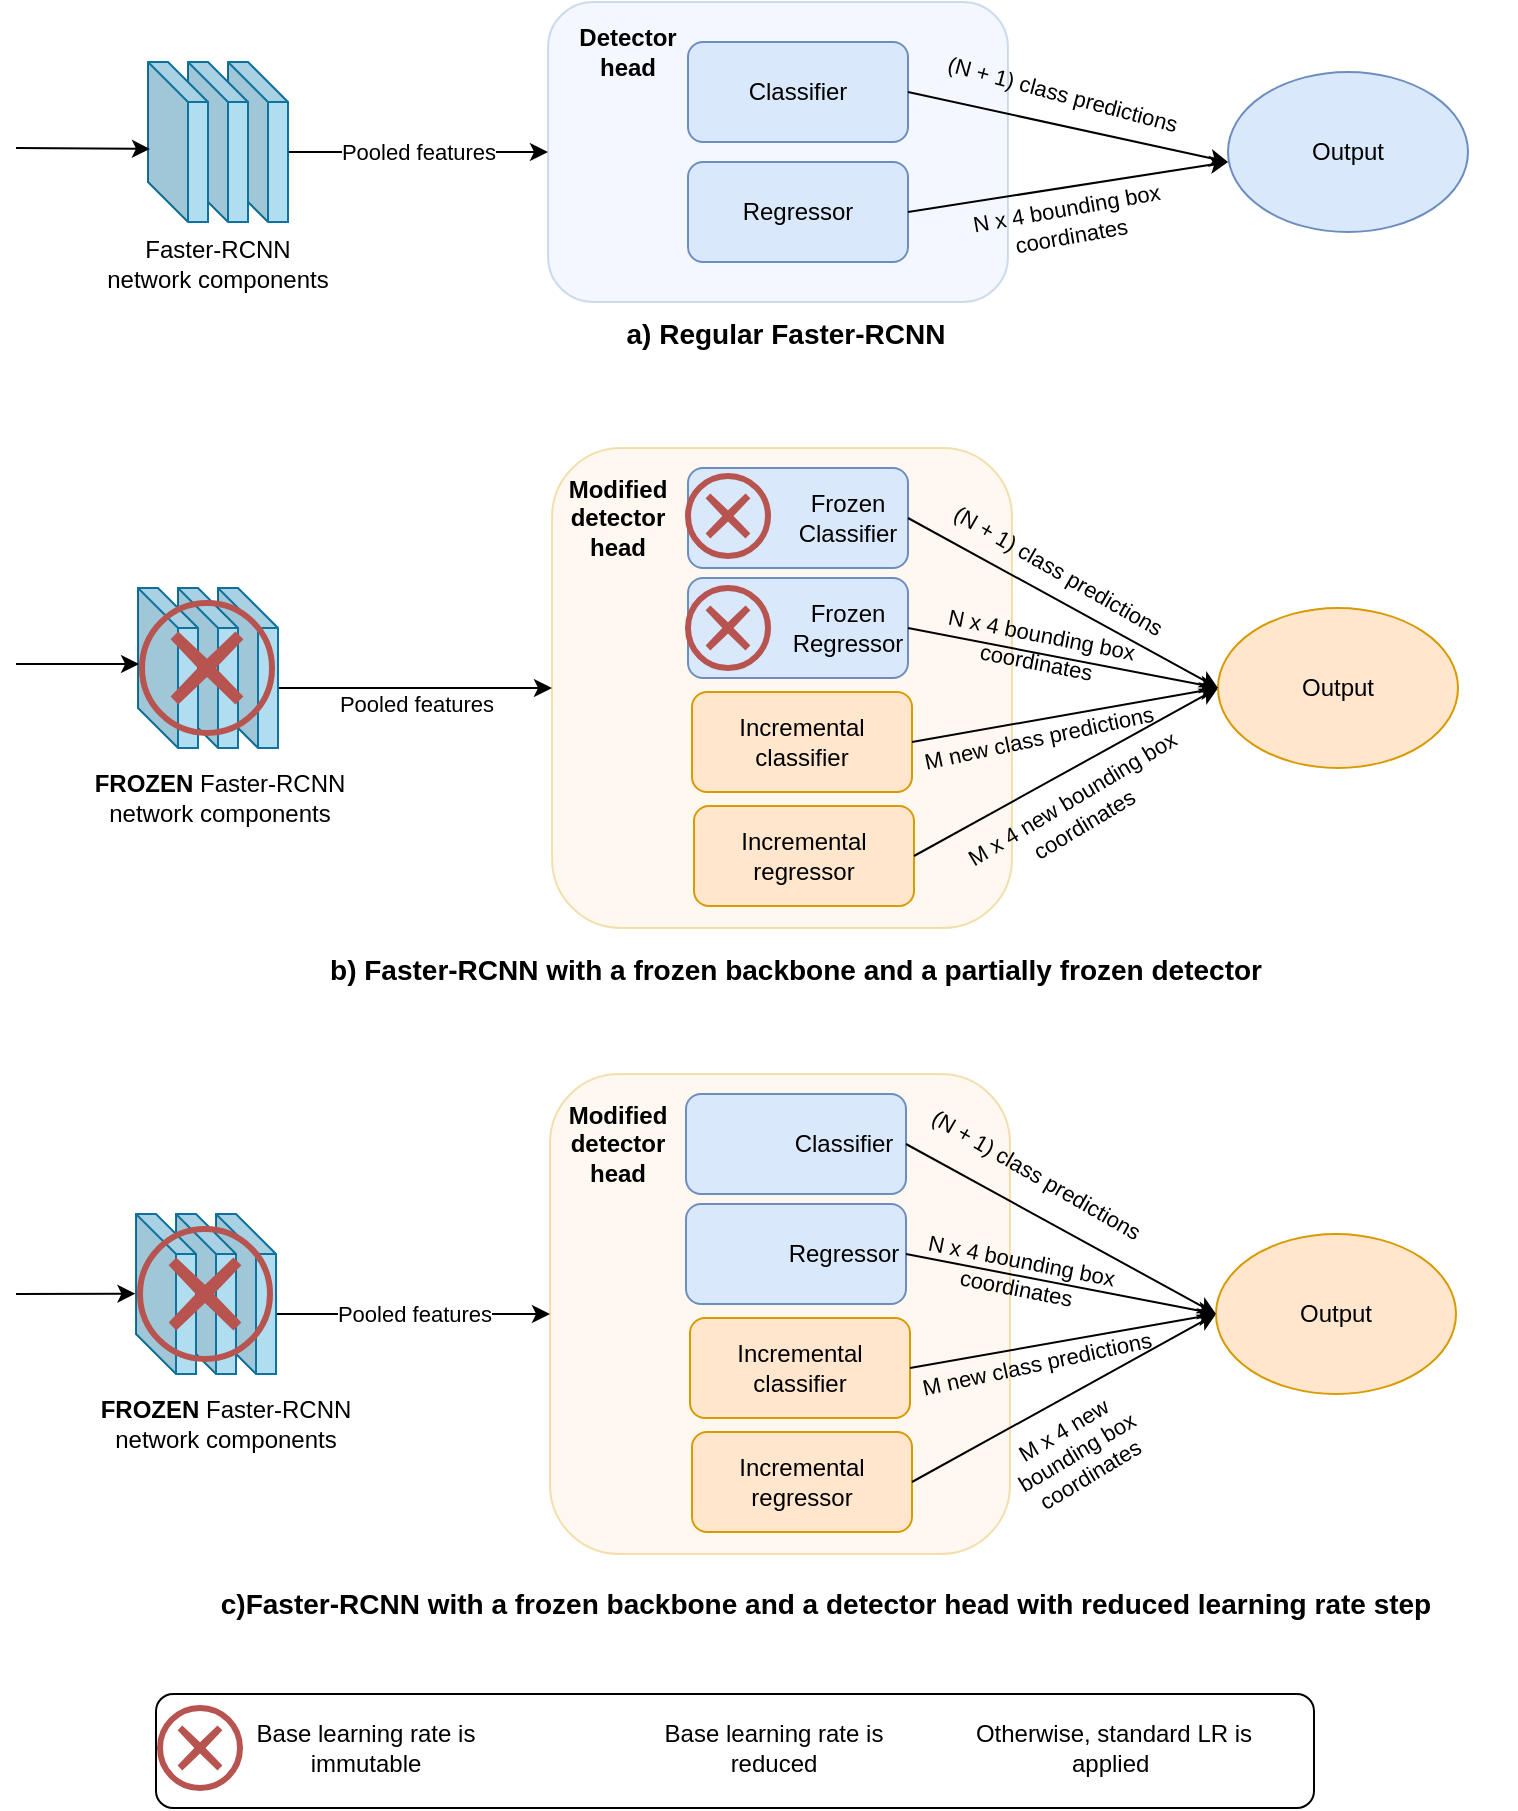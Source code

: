 <mxfile version="20.0.4" type="device"><diagram id="BhbqrEalQ81JdR3b5uoq" name="Page-1"><mxGraphModel dx="2430" dy="2080" grid="1" gridSize="10" guides="1" tooltips="1" connect="1" arrows="1" fold="1" page="1" pageScale="1" pageWidth="850" pageHeight="1100" math="0" shadow="0"><root><mxCell id="0"/><mxCell id="1" parent="0"/><mxCell id="LeN4aBptF5jCKh2LVgxi-290" value="" style="rounded=1;whiteSpace=wrap;html=1;labelBackgroundColor=none;fillColor=none;" vertex="1" parent="1"><mxGeometry x="70" y="750" width="579" height="57" as="geometry"/></mxCell><mxCell id="LeN4aBptF5jCKh2LVgxi-4" value="" style="rounded=1;whiteSpace=wrap;html=1;fillColor=#ffe6cc;strokeColor=#d79b00;opacity=30;" vertex="1" parent="1"><mxGeometry x="268" y="127" width="230" height="240" as="geometry"/></mxCell><mxCell id="LeN4aBptF5jCKh2LVgxi-27" value="" style="rounded=1;whiteSpace=wrap;html=1;fillColor=#dae8fc;strokeColor=#6c8ebf;opacity=30;" vertex="1" parent="1"><mxGeometry x="266" y="-96" width="230" height="150" as="geometry"/></mxCell><mxCell id="LeN4aBptF5jCKh2LVgxi-5" value="&lt;b&gt;Modified detector head&lt;/b&gt;" style="text;html=1;strokeColor=none;fillColor=none;align=center;verticalAlign=middle;whiteSpace=wrap;rounded=0;opacity=30;" vertex="1" parent="1"><mxGeometry x="271" y="147" width="60" height="30" as="geometry"/></mxCell><mxCell id="LeN4aBptF5jCKh2LVgxi-8" value="" style="group" vertex="1" connectable="0" parent="1"><mxGeometry x="339" y="306" width="110" height="50" as="geometry"/></mxCell><mxCell id="LeN4aBptF5jCKh2LVgxi-3" value="" style="rounded=1;whiteSpace=wrap;html=1;fillColor=#ffe6cc;strokeColor=#d79b00;" vertex="1" parent="LeN4aBptF5jCKh2LVgxi-8"><mxGeometry width="110" height="50" as="geometry"/></mxCell><mxCell id="LeN4aBptF5jCKh2LVgxi-7" value="Incremental regressor" style="text;html=1;strokeColor=none;fillColor=none;align=center;verticalAlign=middle;whiteSpace=wrap;rounded=0;opacity=30;" vertex="1" parent="LeN4aBptF5jCKh2LVgxi-8"><mxGeometry x="25" y="10" width="60" height="30" as="geometry"/></mxCell><mxCell id="LeN4aBptF5jCKh2LVgxi-9" value="" style="group" vertex="1" connectable="0" parent="1"><mxGeometry x="338" y="249" width="110" height="50" as="geometry"/></mxCell><mxCell id="LeN4aBptF5jCKh2LVgxi-2" value="" style="rounded=1;whiteSpace=wrap;html=1;fillColor=#ffe6cc;strokeColor=#d79b00;" vertex="1" parent="LeN4aBptF5jCKh2LVgxi-9"><mxGeometry width="110" height="50" as="geometry"/></mxCell><mxCell id="LeN4aBptF5jCKh2LVgxi-6" value="Incremental classifier" style="text;html=1;strokeColor=none;fillColor=none;align=center;verticalAlign=middle;whiteSpace=wrap;rounded=0;opacity=30;" vertex="1" parent="LeN4aBptF5jCKh2LVgxi-9"><mxGeometry x="25" y="10" width="60" height="30" as="geometry"/></mxCell><mxCell id="LeN4aBptF5jCKh2LVgxi-14" value="" style="endArrow=classic;html=1;rounded=0;entryX=0;entryY=0.5;entryDx=0;entryDy=0;exitX=0;exitY=0;exitDx=30.0;exitDy=50;exitPerimeter=0;" edge="1" parent="1" source="LeN4aBptF5jCKh2LVgxi-201" target="LeN4aBptF5jCKh2LVgxi-4"><mxGeometry relative="1" as="geometry"><mxPoint x="131" y="202" as="sourcePoint"/><mxPoint x="251" y="186.5" as="targetPoint"/><Array as="points"/></mxGeometry></mxCell><mxCell id="LeN4aBptF5jCKh2LVgxi-15" value="Pooled features" style="edgeLabel;resizable=0;html=1;align=center;verticalAlign=middle;opacity=30;rotation=0;" connectable="0" vertex="1" parent="LeN4aBptF5jCKh2LVgxi-14"><mxGeometry relative="1" as="geometry"><mxPoint y="8" as="offset"/></mxGeometry></mxCell><mxCell id="LeN4aBptF5jCKh2LVgxi-19" value="" style="endArrow=classic;html=1;rounded=0;exitX=1;exitY=0.5;exitDx=0;exitDy=0;entryX=0;entryY=0.5;entryDx=0;entryDy=0;" edge="1" parent="1" source="LeN4aBptF5jCKh2LVgxi-2" target="LeN4aBptF5jCKh2LVgxi-25"><mxGeometry relative="1" as="geometry"><mxPoint x="501" y="167" as="sourcePoint"/><mxPoint x="601" y="207" as="targetPoint"/></mxGeometry></mxCell><mxCell id="LeN4aBptF5jCKh2LVgxi-20" value="M new class predictions" style="edgeLabel;resizable=0;html=1;align=center;verticalAlign=middle;opacity=30;rotation=348;labelBackgroundColor=none;" connectable="0" vertex="1" parent="LeN4aBptF5jCKh2LVgxi-19"><mxGeometry relative="1" as="geometry"><mxPoint x="-14" y="11" as="offset"/></mxGeometry></mxCell><mxCell id="LeN4aBptF5jCKh2LVgxi-23" value="" style="endArrow=classic;html=1;rounded=0;exitX=1;exitY=0.5;exitDx=0;exitDy=0;entryX=0;entryY=0.5;entryDx=0;entryDy=0;" edge="1" parent="1" source="LeN4aBptF5jCKh2LVgxi-3" target="LeN4aBptF5jCKh2LVgxi-25"><mxGeometry relative="1" as="geometry"><mxPoint x="481" y="242" as="sourcePoint"/><mxPoint x="601" y="207" as="targetPoint"/></mxGeometry></mxCell><mxCell id="LeN4aBptF5jCKh2LVgxi-24" value="&amp;nbsp;M x 4 new bounding box &lt;br&gt;coordinates" style="edgeLabel;resizable=0;html=1;align=center;verticalAlign=middle;opacity=30;rotation=329;labelBackgroundColor=none;" connectable="0" vertex="1" parent="LeN4aBptF5jCKh2LVgxi-23"><mxGeometry relative="1" as="geometry"><mxPoint x="5" y="20" as="offset"/></mxGeometry></mxCell><mxCell id="LeN4aBptF5jCKh2LVgxi-25" value="" style="ellipse;whiteSpace=wrap;html=1;fillColor=#ffe6cc;strokeColor=#d79b00;" vertex="1" parent="1"><mxGeometry x="601" y="207" width="120" height="80" as="geometry"/></mxCell><mxCell id="LeN4aBptF5jCKh2LVgxi-26" value="Output" style="text;html=1;strokeColor=none;fillColor=none;align=center;verticalAlign=middle;whiteSpace=wrap;rounded=0;opacity=30;" vertex="1" parent="1"><mxGeometry x="631" y="232" width="60" height="30" as="geometry"/></mxCell><mxCell id="LeN4aBptF5jCKh2LVgxi-28" value="&lt;b&gt;Detector head&lt;/b&gt;" style="text;html=1;strokeColor=none;fillColor=none;align=center;verticalAlign=middle;whiteSpace=wrap;rounded=0;opacity=30;" vertex="1" parent="1"><mxGeometry x="276" y="-86" width="60" height="30" as="geometry"/></mxCell><mxCell id="LeN4aBptF5jCKh2LVgxi-29" value="" style="group;" vertex="1" connectable="0" parent="1"><mxGeometry x="336" y="-16" width="110" height="50" as="geometry"/></mxCell><mxCell id="LeN4aBptF5jCKh2LVgxi-30" value="" style="rounded=1;whiteSpace=wrap;html=1;fillColor=#dae8fc;strokeColor=#6c8ebf;" vertex="1" parent="LeN4aBptF5jCKh2LVgxi-29"><mxGeometry width="110" height="50" as="geometry"/></mxCell><mxCell id="LeN4aBptF5jCKh2LVgxi-31" value="Regressor" style="text;html=1;strokeColor=none;fillColor=none;align=center;verticalAlign=middle;whiteSpace=wrap;rounded=0;opacity=30;" vertex="1" parent="LeN4aBptF5jCKh2LVgxi-29"><mxGeometry x="25" y="10" width="60" height="30" as="geometry"/></mxCell><mxCell id="LeN4aBptF5jCKh2LVgxi-32" value="" style="group;" vertex="1" connectable="0" parent="1"><mxGeometry x="336" y="-76" width="110" height="50" as="geometry"/></mxCell><mxCell id="LeN4aBptF5jCKh2LVgxi-33" value="" style="rounded=1;whiteSpace=wrap;html=1;fillColor=#dae8fc;strokeColor=#6c8ebf;" vertex="1" parent="LeN4aBptF5jCKh2LVgxi-32"><mxGeometry width="110" height="50" as="geometry"/></mxCell><mxCell id="LeN4aBptF5jCKh2LVgxi-34" value="Classifier" style="text;html=1;strokeColor=none;fillColor=none;align=center;verticalAlign=middle;whiteSpace=wrap;rounded=0;opacity=30;" vertex="1" parent="LeN4aBptF5jCKh2LVgxi-32"><mxGeometry x="25" y="10" width="60" height="30" as="geometry"/></mxCell><mxCell id="LeN4aBptF5jCKh2LVgxi-35" value="" style="endArrow=classic;html=1;rounded=0;entryX=0;entryY=0.5;entryDx=0;entryDy=0;" edge="1" parent="1" target="LeN4aBptF5jCKh2LVgxi-27"><mxGeometry relative="1" as="geometry"><mxPoint x="136" y="-21" as="sourcePoint"/><mxPoint x="256" y="-36.5" as="targetPoint"/><Array as="points"/></mxGeometry></mxCell><mxCell id="LeN4aBptF5jCKh2LVgxi-36" value="Pooled features" style="edgeLabel;resizable=0;html=1;align=center;verticalAlign=middle;opacity=30;" connectable="0" vertex="1" parent="LeN4aBptF5jCKh2LVgxi-35"><mxGeometry relative="1" as="geometry"/></mxCell><mxCell id="LeN4aBptF5jCKh2LVgxi-37" value="" style="endArrow=classic;html=1;rounded=0;exitX=1;exitY=0.5;exitDx=0;exitDy=0;" edge="1" parent="1" source="LeN4aBptF5jCKh2LVgxi-33"><mxGeometry relative="1" as="geometry"><mxPoint x="506" y="-56" as="sourcePoint"/><mxPoint x="606" y="-16" as="targetPoint"/></mxGeometry></mxCell><mxCell id="LeN4aBptF5jCKh2LVgxi-38" value="(N + 1) class predictions" style="edgeLabel;resizable=0;html=1;align=center;verticalAlign=middle;opacity=30;rotation=15;labelBackgroundColor=none;" connectable="0" vertex="1" parent="LeN4aBptF5jCKh2LVgxi-37"><mxGeometry relative="1" as="geometry"><mxPoint x="-3" y="-17" as="offset"/></mxGeometry></mxCell><mxCell id="LeN4aBptF5jCKh2LVgxi-39" value="" style="endArrow=classic;html=1;rounded=0;exitX=1;exitY=0.5;exitDx=0;exitDy=0;" edge="1" parent="1" source="LeN4aBptF5jCKh2LVgxi-30"><mxGeometry relative="1" as="geometry"><mxPoint x="486" y="19" as="sourcePoint"/><mxPoint x="606" y="-16" as="targetPoint"/></mxGeometry></mxCell><mxCell id="LeN4aBptF5jCKh2LVgxi-40" value="N x 4 bounding box &lt;br&gt;coordinates" style="edgeLabel;resizable=0;html=1;align=center;verticalAlign=middle;opacity=30;rotation=-10;labelBackgroundColor=none;" connectable="0" vertex="1" parent="LeN4aBptF5jCKh2LVgxi-39"><mxGeometry relative="1" as="geometry"><mxPoint y="17" as="offset"/></mxGeometry></mxCell><mxCell id="LeN4aBptF5jCKh2LVgxi-41" value="" style="ellipse;whiteSpace=wrap;html=1;fillColor=#dae8fc;strokeColor=#6c8ebf;" vertex="1" parent="1"><mxGeometry x="606" y="-61" width="120" height="80" as="geometry"/></mxCell><mxCell id="LeN4aBptF5jCKh2LVgxi-42" value="Output" style="text;html=1;strokeColor=none;fillColor=none;align=center;verticalAlign=middle;whiteSpace=wrap;rounded=0;opacity=30;" vertex="1" parent="1"><mxGeometry x="636" y="-36" width="60" height="30" as="geometry"/></mxCell><mxCell id="LeN4aBptF5jCKh2LVgxi-195" value="" style="group;rounded=1;" vertex="1" connectable="0" parent="1"><mxGeometry x="66.0" y="-66" width="110" height="116" as="geometry"/></mxCell><mxCell id="LeN4aBptF5jCKh2LVgxi-196" value="" style="shape=cube;whiteSpace=wrap;html=1;boundedLbl=1;backgroundOutline=1;darkOpacity=0.05;darkOpacity2=0.1;fontSize=18;fillColor=#b1ddf0;strokeColor=#10739e;rounded=1;" vertex="1" parent="LeN4aBptF5jCKh2LVgxi-195"><mxGeometry x="40" width="30" height="80" as="geometry"/></mxCell><mxCell id="LeN4aBptF5jCKh2LVgxi-197" value="" style="shape=cube;whiteSpace=wrap;html=1;boundedLbl=1;backgroundOutline=1;darkOpacity=0.05;darkOpacity2=0.1;fontSize=18;fillColor=#b1ddf0;strokeColor=#10739e;rounded=1;" vertex="1" parent="LeN4aBptF5jCKh2LVgxi-195"><mxGeometry x="20" width="30" height="80" as="geometry"/></mxCell><mxCell id="LeN4aBptF5jCKh2LVgxi-198" value="" style="shape=cube;whiteSpace=wrap;html=1;boundedLbl=1;backgroundOutline=1;darkOpacity=0.05;darkOpacity2=0.1;fontSize=18;fillColor=#b1ddf0;strokeColor=#10739e;rounded=1;" vertex="1" parent="LeN4aBptF5jCKh2LVgxi-195"><mxGeometry width="30" height="80" as="geometry"/></mxCell><mxCell id="LeN4aBptF5jCKh2LVgxi-199" value="Faster-RCNN network components" style="text;html=1;strokeColor=none;fillColor=none;align=center;verticalAlign=middle;whiteSpace=wrap;rounded=1;" vertex="1" parent="LeN4aBptF5jCKh2LVgxi-195"><mxGeometry x="-25" y="86" width="120" height="30" as="geometry"/></mxCell><mxCell id="LeN4aBptF5jCKh2LVgxi-200" value="" style="group;rounded=1;" vertex="1" connectable="0" parent="1"><mxGeometry x="61.0" y="210" width="120" height="120" as="geometry"/></mxCell><mxCell id="LeN4aBptF5jCKh2LVgxi-201" value="" style="shape=cube;whiteSpace=wrap;html=1;boundedLbl=1;backgroundOutline=1;darkOpacity=0.05;darkOpacity2=0.1;fontSize=18;fillColor=#b1ddf0;strokeColor=#10739e;rounded=1;" vertex="1" parent="LeN4aBptF5jCKh2LVgxi-200"><mxGeometry x="40" y="-13" width="30" height="80" as="geometry"/></mxCell><mxCell id="LeN4aBptF5jCKh2LVgxi-202" value="" style="shape=cube;whiteSpace=wrap;html=1;boundedLbl=1;backgroundOutline=1;darkOpacity=0.05;darkOpacity2=0.1;fontSize=18;fillColor=#b1ddf0;strokeColor=#10739e;rounded=1;" vertex="1" parent="LeN4aBptF5jCKh2LVgxi-200"><mxGeometry x="20" y="-13" width="30" height="80" as="geometry"/></mxCell><mxCell id="LeN4aBptF5jCKh2LVgxi-203" value="" style="shape=cube;whiteSpace=wrap;html=1;boundedLbl=1;backgroundOutline=1;darkOpacity=0.05;darkOpacity2=0.1;fontSize=18;fillColor=#b1ddf0;strokeColor=#10739e;rounded=1;" vertex="1" parent="LeN4aBptF5jCKh2LVgxi-200"><mxGeometry y="-13" width="30" height="80" as="geometry"/></mxCell><mxCell id="LeN4aBptF5jCKh2LVgxi-206" value="" style="points=[[0.145,0.145,0],[0.5,0,0],[0.855,0.145,0],[1,0.5,0],[0.855,0.855,0],[0.5,1,0],[0.145,0.855,0],[0,0.5,0]];shape=mxgraph.bpmn.event;html=1;verticalLabelPosition=bottom;labelBackgroundColor=#ffffff;verticalAlign=top;align=center;perimeter=ellipsePerimeter;outlineConnect=0;aspect=fixed;outline=end;symbol=cancel;fillColor=none;strokeColor=#b85450;" vertex="1" parent="LeN4aBptF5jCKh2LVgxi-200"><mxGeometry x="2" y="-5.5" width="65" height="65" as="geometry"/></mxCell><mxCell id="LeN4aBptF5jCKh2LVgxi-229" value="&lt;font style=&quot;font-size: 14px;&quot;&gt;&lt;b&gt;a) Regular Faster-RCNN&lt;/b&gt;&lt;/font&gt;" style="text;html=1;strokeColor=none;fillColor=none;align=center;verticalAlign=middle;whiteSpace=wrap;rounded=0;labelBackgroundColor=none;" vertex="1" parent="1"><mxGeometry x="170" y="55" width="430" height="30" as="geometry"/></mxCell><mxCell id="LeN4aBptF5jCKh2LVgxi-230" value="&lt;font style=&quot;font-size: 14px;&quot;&gt;&lt;b&gt;b) Faster-RCNN with a frozen backbone and a partially frozen detector&lt;/b&gt;&lt;/font&gt;" style="text;html=1;strokeColor=none;fillColor=none;align=center;verticalAlign=middle;whiteSpace=wrap;rounded=0;labelBackgroundColor=none;" vertex="1" parent="1"><mxGeometry x="90" y="373" width="600" height="30" as="geometry"/></mxCell><mxCell id="LeN4aBptF5jCKh2LVgxi-231" value="" style="group;" vertex="1" connectable="0" parent="1"><mxGeometry x="336" y="137" width="110" height="50" as="geometry"/></mxCell><mxCell id="LeN4aBptF5jCKh2LVgxi-232" value="" style="rounded=1;whiteSpace=wrap;html=1;fillColor=#dae8fc;strokeColor=#6c8ebf;" vertex="1" parent="LeN4aBptF5jCKh2LVgxi-231"><mxGeometry width="110" height="50" as="geometry"/></mxCell><mxCell id="LeN4aBptF5jCKh2LVgxi-241" value="" style="points=[[0.145,0.145,0],[0.5,0,0],[0.855,0.145,0],[1,0.5,0],[0.855,0.855,0],[0.5,1,0],[0.145,0.855,0],[0,0.5,0]];shape=mxgraph.bpmn.event;html=1;verticalLabelPosition=bottom;labelBackgroundColor=#ffffff;verticalAlign=top;align=center;perimeter=ellipsePerimeter;outlineConnect=0;aspect=fixed;outline=end;symbol=cancel;fillColor=none;strokeColor=#b85450;" vertex="1" parent="LeN4aBptF5jCKh2LVgxi-231"><mxGeometry y="4" width="40" height="40" as="geometry"/></mxCell><mxCell id="LeN4aBptF5jCKh2LVgxi-233" value="Frozen Classifier" style="text;html=1;strokeColor=none;fillColor=none;align=center;verticalAlign=middle;whiteSpace=wrap;rounded=0;opacity=30;" vertex="1" parent="LeN4aBptF5jCKh2LVgxi-231"><mxGeometry x="50" y="10" width="60" height="30" as="geometry"/></mxCell><mxCell id="LeN4aBptF5jCKh2LVgxi-234" value="" style="group;" vertex="1" connectable="0" parent="1"><mxGeometry x="336" y="192" width="110" height="50" as="geometry"/></mxCell><mxCell id="LeN4aBptF5jCKh2LVgxi-235" value="" style="rounded=1;whiteSpace=wrap;html=1;fillColor=#dae8fc;strokeColor=#6c8ebf;" vertex="1" parent="LeN4aBptF5jCKh2LVgxi-234"><mxGeometry width="110" height="50" as="geometry"/></mxCell><mxCell id="LeN4aBptF5jCKh2LVgxi-243" value="" style="points=[[0.145,0.145,0],[0.5,0,0],[0.855,0.145,0],[1,0.5,0],[0.855,0.855,0],[0.5,1,0],[0.145,0.855,0],[0,0.5,0]];shape=mxgraph.bpmn.event;html=1;verticalLabelPosition=bottom;labelBackgroundColor=#ffffff;verticalAlign=top;align=center;perimeter=ellipsePerimeter;outlineConnect=0;aspect=fixed;outline=end;symbol=cancel;fillColor=none;strokeColor=#b85450;" vertex="1" parent="LeN4aBptF5jCKh2LVgxi-234"><mxGeometry y="5" width="40" height="40" as="geometry"/></mxCell><mxCell id="LeN4aBptF5jCKh2LVgxi-236" value="Frozen Regressor" style="text;html=1;strokeColor=none;fillColor=none;align=center;verticalAlign=middle;whiteSpace=wrap;rounded=0;labelBackgroundColor=none;" vertex="1" parent="LeN4aBptF5jCKh2LVgxi-234"><mxGeometry x="50" y="10" width="60" height="30" as="geometry"/></mxCell><mxCell id="LeN4aBptF5jCKh2LVgxi-237" value="" style="endArrow=classic;html=1;rounded=0;exitX=1;exitY=0.5;exitDx=0;exitDy=0;entryX=0;entryY=0.5;entryDx=0;entryDy=0;entryPerimeter=0;" edge="1" parent="1" source="LeN4aBptF5jCKh2LVgxi-232" target="LeN4aBptF5jCKh2LVgxi-25"><mxGeometry relative="1" as="geometry"><mxPoint x="441" y="167" as="sourcePoint"/><mxPoint x="601" y="202" as="targetPoint"/></mxGeometry></mxCell><mxCell id="LeN4aBptF5jCKh2LVgxi-238" value="(N + 1) class predictions" style="edgeLabel;resizable=0;html=1;align=center;verticalAlign=middle;opacity=30;rotation=30;labelBackgroundColor=none;" connectable="0" vertex="1" parent="LeN4aBptF5jCKh2LVgxi-237"><mxGeometry relative="1" as="geometry"><mxPoint x="-3" y="-17" as="offset"/></mxGeometry></mxCell><mxCell id="LeN4aBptF5jCKh2LVgxi-239" value="" style="endArrow=classic;html=1;rounded=0;exitX=1;exitY=0.5;exitDx=0;exitDy=0;entryX=0;entryY=0.5;entryDx=0;entryDy=0;" edge="1" parent="1" source="LeN4aBptF5jCKh2LVgxi-235" target="LeN4aBptF5jCKh2LVgxi-25"><mxGeometry relative="1" as="geometry"><mxPoint x="441" y="212" as="sourcePoint"/><mxPoint x="601" y="187" as="targetPoint"/></mxGeometry></mxCell><mxCell id="LeN4aBptF5jCKh2LVgxi-240" value="N x 4 bounding box &lt;br&gt;coordinates" style="edgeLabel;resizable=0;html=1;align=center;verticalAlign=middle;opacity=30;rotation=11;labelBackgroundColor=none;" connectable="0" vertex="1" parent="LeN4aBptF5jCKh2LVgxi-239"><mxGeometry relative="1" as="geometry"><mxPoint x="-13" y="-5" as="offset"/></mxGeometry></mxCell><mxCell id="LeN4aBptF5jCKh2LVgxi-244" value="" style="rounded=1;whiteSpace=wrap;html=1;fillColor=#ffe6cc;strokeColor=#d79b00;opacity=30;" vertex="1" parent="1"><mxGeometry x="267" y="440" width="230" height="240" as="geometry"/></mxCell><mxCell id="LeN4aBptF5jCKh2LVgxi-245" value="&lt;b&gt;Modified detector head&lt;/b&gt;" style="text;html=1;strokeColor=none;fillColor=none;align=center;verticalAlign=middle;whiteSpace=wrap;rounded=0;opacity=30;" vertex="1" parent="1"><mxGeometry x="271" y="460" width="60" height="30" as="geometry"/></mxCell><mxCell id="LeN4aBptF5jCKh2LVgxi-246" value="" style="group" vertex="1" connectable="0" parent="1"><mxGeometry x="338" y="619" width="110" height="50" as="geometry"/></mxCell><mxCell id="LeN4aBptF5jCKh2LVgxi-247" value="" style="rounded=1;whiteSpace=wrap;html=1;fillColor=#ffe6cc;strokeColor=#d79b00;" vertex="1" parent="LeN4aBptF5jCKh2LVgxi-246"><mxGeometry width="110" height="50" as="geometry"/></mxCell><mxCell id="LeN4aBptF5jCKh2LVgxi-248" value="Incremental regressor" style="text;html=1;strokeColor=none;fillColor=none;align=center;verticalAlign=middle;whiteSpace=wrap;rounded=0;opacity=30;" vertex="1" parent="LeN4aBptF5jCKh2LVgxi-246"><mxGeometry x="25" y="10" width="60" height="30" as="geometry"/></mxCell><mxCell id="LeN4aBptF5jCKh2LVgxi-249" value="" style="group" vertex="1" connectable="0" parent="1"><mxGeometry x="337" y="562" width="110" height="50" as="geometry"/></mxCell><mxCell id="LeN4aBptF5jCKh2LVgxi-250" value="" style="rounded=1;whiteSpace=wrap;html=1;fillColor=#ffe6cc;strokeColor=#d79b00;" vertex="1" parent="LeN4aBptF5jCKh2LVgxi-249"><mxGeometry width="110" height="50" as="geometry"/></mxCell><mxCell id="LeN4aBptF5jCKh2LVgxi-251" value="Incremental classifier" style="text;html=1;strokeColor=none;fillColor=none;align=center;verticalAlign=middle;whiteSpace=wrap;rounded=0;opacity=30;" vertex="1" parent="LeN4aBptF5jCKh2LVgxi-249"><mxGeometry x="25" y="10" width="60" height="30" as="geometry"/></mxCell><mxCell id="LeN4aBptF5jCKh2LVgxi-252" value="" style="endArrow=classic;html=1;rounded=0;entryX=0;entryY=0.5;entryDx=0;entryDy=0;exitX=0;exitY=0;exitDx=30.0;exitDy=50;exitPerimeter=0;" edge="1" parent="1" target="LeN4aBptF5jCKh2LVgxi-244" source="LeN4aBptF5jCKh2LVgxi-261"><mxGeometry relative="1" as="geometry"><mxPoint x="130" y="515" as="sourcePoint"/><mxPoint x="250" y="499.5" as="targetPoint"/><Array as="points"/></mxGeometry></mxCell><mxCell id="LeN4aBptF5jCKh2LVgxi-253" value="Pooled features" style="edgeLabel;resizable=0;html=1;align=center;verticalAlign=middle;opacity=30;" connectable="0" vertex="1" parent="LeN4aBptF5jCKh2LVgxi-252"><mxGeometry relative="1" as="geometry"/></mxCell><mxCell id="LeN4aBptF5jCKh2LVgxi-254" value="" style="endArrow=classic;html=1;rounded=0;exitX=1;exitY=0.5;exitDx=0;exitDy=0;entryX=0;entryY=0.5;entryDx=0;entryDy=0;" edge="1" parent="1" source="LeN4aBptF5jCKh2LVgxi-250" target="LeN4aBptF5jCKh2LVgxi-258"><mxGeometry relative="1" as="geometry"><mxPoint x="500" y="480" as="sourcePoint"/><mxPoint x="600" y="520" as="targetPoint"/></mxGeometry></mxCell><mxCell id="LeN4aBptF5jCKh2LVgxi-255" value="M new class predictions" style="edgeLabel;resizable=0;html=1;align=center;verticalAlign=middle;opacity=30;rotation=348;labelBackgroundColor=none;" connectable="0" vertex="1" parent="LeN4aBptF5jCKh2LVgxi-254"><mxGeometry relative="1" as="geometry"><mxPoint x="-14" y="11" as="offset"/></mxGeometry></mxCell><mxCell id="LeN4aBptF5jCKh2LVgxi-256" value="" style="endArrow=classic;html=1;rounded=0;exitX=1;exitY=0.5;exitDx=0;exitDy=0;entryX=0;entryY=0.5;entryDx=0;entryDy=0;" edge="1" parent="1" source="LeN4aBptF5jCKh2LVgxi-247" target="LeN4aBptF5jCKh2LVgxi-258"><mxGeometry relative="1" as="geometry"><mxPoint x="480" y="555" as="sourcePoint"/><mxPoint x="600" y="520" as="targetPoint"/></mxGeometry></mxCell><mxCell id="LeN4aBptF5jCKh2LVgxi-257" value="&amp;nbsp;M x 4 new&amp;nbsp;&lt;br&gt;bounding box &lt;br&gt;coordinates" style="edgeLabel;resizable=0;html=1;align=center;verticalAlign=middle;opacity=30;rotation=329;labelBackgroundColor=none;" connectable="0" vertex="1" parent="LeN4aBptF5jCKh2LVgxi-256"><mxGeometry relative="1" as="geometry"><mxPoint x="6" y="27" as="offset"/></mxGeometry></mxCell><mxCell id="LeN4aBptF5jCKh2LVgxi-258" value="" style="ellipse;whiteSpace=wrap;html=1;fillColor=#ffe6cc;strokeColor=#d79b00;" vertex="1" parent="1"><mxGeometry x="600" y="520" width="120" height="80" as="geometry"/></mxCell><mxCell id="LeN4aBptF5jCKh2LVgxi-259" value="Output" style="text;html=1;strokeColor=none;fillColor=none;align=center;verticalAlign=middle;whiteSpace=wrap;rounded=0;opacity=30;" vertex="1" parent="1"><mxGeometry x="630" y="545" width="60" height="30" as="geometry"/></mxCell><mxCell id="LeN4aBptF5jCKh2LVgxi-260" value="" style="group;rounded=1;" vertex="1" connectable="0" parent="1"><mxGeometry x="60.0" y="510" width="120" height="120" as="geometry"/></mxCell><mxCell id="LeN4aBptF5jCKh2LVgxi-261" value="" style="shape=cube;whiteSpace=wrap;html=1;boundedLbl=1;backgroundOutline=1;darkOpacity=0.05;darkOpacity2=0.1;fontSize=18;fillColor=#b1ddf0;strokeColor=#10739e;rounded=1;" vertex="1" parent="LeN4aBptF5jCKh2LVgxi-260"><mxGeometry x="40" width="30" height="80" as="geometry"/></mxCell><mxCell id="LeN4aBptF5jCKh2LVgxi-262" value="" style="shape=cube;whiteSpace=wrap;html=1;boundedLbl=1;backgroundOutline=1;darkOpacity=0.05;darkOpacity2=0.1;fontSize=18;fillColor=#b1ddf0;strokeColor=#10739e;rounded=1;" vertex="1" parent="LeN4aBptF5jCKh2LVgxi-260"><mxGeometry x="20" width="30" height="80" as="geometry"/></mxCell><mxCell id="LeN4aBptF5jCKh2LVgxi-263" value="" style="shape=cube;whiteSpace=wrap;html=1;boundedLbl=1;backgroundOutline=1;darkOpacity=0.05;darkOpacity2=0.1;fontSize=18;fillColor=#b1ddf0;strokeColor=#10739e;rounded=1;" vertex="1" parent="LeN4aBptF5jCKh2LVgxi-260"><mxGeometry width="30" height="80" as="geometry"/></mxCell><mxCell id="LeN4aBptF5jCKh2LVgxi-264" value="&lt;b&gt;FROZEN &lt;/b&gt;Faster-RCNN network components" style="text;html=1;strokeColor=none;fillColor=none;align=center;verticalAlign=middle;whiteSpace=wrap;rounded=1;" vertex="1" parent="LeN4aBptF5jCKh2LVgxi-260"><mxGeometry x="-20" y="90" width="130" height="30" as="geometry"/></mxCell><mxCell id="LeN4aBptF5jCKh2LVgxi-265" value="" style="points=[[0.145,0.145,0],[0.5,0,0],[0.855,0.145,0],[1,0.5,0],[0.855,0.855,0],[0.5,1,0],[0.145,0.855,0],[0,0.5,0]];shape=mxgraph.bpmn.event;html=1;verticalLabelPosition=bottom;labelBackgroundColor=#ffffff;verticalAlign=top;align=center;perimeter=ellipsePerimeter;outlineConnect=0;aspect=fixed;outline=end;symbol=cancel;fillColor=none;strokeColor=#b85450;" vertex="1" parent="LeN4aBptF5jCKh2LVgxi-260"><mxGeometry x="2" y="7.5" width="65" height="65" as="geometry"/></mxCell><mxCell id="LeN4aBptF5jCKh2LVgxi-266" value="&lt;font style=&quot;font-size: 14px;&quot;&gt;&lt;b&gt;c)Faster-RCNN with a frozen backbone and a detector head with reduced learning rate step&lt;/b&gt;&lt;/font&gt;" style="text;html=1;strokeColor=none;fillColor=none;align=center;verticalAlign=middle;whiteSpace=wrap;rounded=0;labelBackgroundColor=none;" vertex="1" parent="1"><mxGeometry x="60" y="690" width="690" height="30" as="geometry"/></mxCell><mxCell id="LeN4aBptF5jCKh2LVgxi-267" value="" style="group;" vertex="1" connectable="0" parent="1"><mxGeometry x="335" y="450" width="110" height="50" as="geometry"/></mxCell><mxCell id="LeN4aBptF5jCKh2LVgxi-268" value="" style="rounded=1;whiteSpace=wrap;html=1;fillColor=#dae8fc;strokeColor=#6c8ebf;" vertex="1" parent="LeN4aBptF5jCKh2LVgxi-267"><mxGeometry width="110" height="50" as="geometry"/></mxCell><mxCell id="LeN4aBptF5jCKh2LVgxi-270" value="Classifier" style="text;html=1;strokeColor=none;fillColor=none;align=center;verticalAlign=middle;whiteSpace=wrap;rounded=0;opacity=30;" vertex="1" parent="LeN4aBptF5jCKh2LVgxi-267"><mxGeometry x="49" y="10" width="60" height="30" as="geometry"/></mxCell><mxCell id="LeN4aBptF5jCKh2LVgxi-279" value="" style="shape=image;html=1;verticalAlign=top;verticalLabelPosition=bottom;labelBackgroundColor=#ffffff;imageAspect=0;aspect=fixed;image=https://cdn0.iconfinder.com/data/icons/google-material-design-3-0/48/ic_slow_motion_video_48px-128.png;fillColor=none;imageBackground=none;" vertex="1" parent="LeN4aBptF5jCKh2LVgxi-267"><mxGeometry x="-5" y="2" width="48" height="48" as="geometry"/></mxCell><mxCell id="LeN4aBptF5jCKh2LVgxi-271" value="" style="group;" vertex="1" connectable="0" parent="1"><mxGeometry x="335" y="505" width="110" height="50" as="geometry"/></mxCell><mxCell id="LeN4aBptF5jCKh2LVgxi-272" value="" style="rounded=1;whiteSpace=wrap;html=1;fillColor=#dae8fc;strokeColor=#6c8ebf;" vertex="1" parent="LeN4aBptF5jCKh2LVgxi-271"><mxGeometry width="110" height="50" as="geometry"/></mxCell><mxCell id="LeN4aBptF5jCKh2LVgxi-273" value="Regressor" style="text;html=1;strokeColor=none;fillColor=none;align=center;verticalAlign=middle;whiteSpace=wrap;rounded=0;opacity=30;" vertex="1" parent="LeN4aBptF5jCKh2LVgxi-271"><mxGeometry x="49" y="10" width="60" height="30" as="geometry"/></mxCell><mxCell id="LeN4aBptF5jCKh2LVgxi-280" value="" style="shape=image;html=1;verticalAlign=top;verticalLabelPosition=bottom;labelBackgroundColor=#ffffff;imageAspect=0;aspect=fixed;image=https://cdn0.iconfinder.com/data/icons/google-material-design-3-0/48/ic_slow_motion_video_48px-128.png;fillColor=none;imageBackground=none;" vertex="1" parent="LeN4aBptF5jCKh2LVgxi-271"><mxGeometry x="-5" y="1" width="48" height="48" as="geometry"/></mxCell><mxCell id="LeN4aBptF5jCKh2LVgxi-275" value="" style="endArrow=classic;html=1;rounded=0;exitX=1;exitY=0.5;exitDx=0;exitDy=0;entryX=0;entryY=0.5;entryDx=0;entryDy=0;entryPerimeter=0;" edge="1" parent="1" source="LeN4aBptF5jCKh2LVgxi-268" target="LeN4aBptF5jCKh2LVgxi-258"><mxGeometry relative="1" as="geometry"><mxPoint x="440" y="480" as="sourcePoint"/><mxPoint x="600" y="515" as="targetPoint"/></mxGeometry></mxCell><mxCell id="LeN4aBptF5jCKh2LVgxi-276" value="(N + 1) class predictions" style="edgeLabel;resizable=0;html=1;align=center;verticalAlign=middle;opacity=30;rotation=30;labelBackgroundColor=none;" connectable="0" vertex="1" parent="LeN4aBptF5jCKh2LVgxi-275"><mxGeometry relative="1" as="geometry"><mxPoint x="-13" y="-28" as="offset"/></mxGeometry></mxCell><mxCell id="LeN4aBptF5jCKh2LVgxi-277" value="" style="endArrow=classic;html=1;rounded=0;exitX=1;exitY=0.5;exitDx=0;exitDy=0;entryX=0;entryY=0.5;entryDx=0;entryDy=0;" edge="1" parent="1" source="LeN4aBptF5jCKh2LVgxi-272" target="LeN4aBptF5jCKh2LVgxi-258"><mxGeometry relative="1" as="geometry"><mxPoint x="440" y="525" as="sourcePoint"/><mxPoint x="600" y="500" as="targetPoint"/></mxGeometry></mxCell><mxCell id="LeN4aBptF5jCKh2LVgxi-278" value="N x 4 bounding box &lt;br&gt;coordinates" style="edgeLabel;resizable=0;html=1;align=center;verticalAlign=middle;opacity=30;rotation=11;labelBackgroundColor=none;" connectable="0" vertex="1" parent="LeN4aBptF5jCKh2LVgxi-277"><mxGeometry relative="1" as="geometry"><mxPoint x="-22" y="-5" as="offset"/></mxGeometry></mxCell><mxCell id="LeN4aBptF5jCKh2LVgxi-205" value="&lt;b&gt;FROZEN &lt;/b&gt;Faster-RCNN network components" style="text;html=1;strokeColor=none;fillColor=none;align=center;verticalAlign=middle;whiteSpace=wrap;rounded=1;" vertex="1" parent="1"><mxGeometry x="37.0" y="287" width="130" height="30" as="geometry"/></mxCell><mxCell id="LeN4aBptF5jCKh2LVgxi-281" value="" style="endArrow=classic;html=1;rounded=0;entryX=0.033;entryY=0.543;entryDx=0;entryDy=0;entryPerimeter=0;" edge="1" parent="1" target="LeN4aBptF5jCKh2LVgxi-198"><mxGeometry width="50" height="50" relative="1" as="geometry"><mxPoint y="-23" as="sourcePoint"/><mxPoint x="66" y="-31" as="targetPoint"/></mxGeometry></mxCell><mxCell id="LeN4aBptF5jCKh2LVgxi-282" value="" style="endArrow=classic;html=1;rounded=0;entryX=0.018;entryY=0.475;entryDx=0;entryDy=0;entryPerimeter=0;" edge="1" parent="1" target="LeN4aBptF5jCKh2LVgxi-203"><mxGeometry width="50" height="50" relative="1" as="geometry"><mxPoint y="235" as="sourcePoint"/><mxPoint x="61.0" y="242.44" as="targetPoint"/></mxGeometry></mxCell><mxCell id="LeN4aBptF5jCKh2LVgxi-283" value="" style="endArrow=classic;html=1;rounded=0;entryX=-0.009;entryY=0.498;entryDx=0;entryDy=0;entryPerimeter=0;" edge="1" parent="1" target="LeN4aBptF5jCKh2LVgxi-263"><mxGeometry width="50" height="50" relative="1" as="geometry"><mxPoint y="550" as="sourcePoint"/><mxPoint x="51.54" y="555.0" as="targetPoint"/></mxGeometry></mxCell><mxCell id="LeN4aBptF5jCKh2LVgxi-284" value="" style="points=[[0.145,0.145,0],[0.5,0,0],[0.855,0.145,0],[1,0.5,0],[0.855,0.855,0],[0.5,1,0],[0.145,0.855,0],[0,0.5,0]];shape=mxgraph.bpmn.event;html=1;verticalLabelPosition=bottom;labelBackgroundColor=#ffffff;verticalAlign=top;align=center;perimeter=ellipsePerimeter;outlineConnect=0;aspect=fixed;outline=end;symbol=cancel;fillColor=none;strokeColor=#b85450;" vertex="1" parent="1"><mxGeometry x="72" y="757" width="40" height="40" as="geometry"/></mxCell><mxCell id="LeN4aBptF5jCKh2LVgxi-285" value="" style="shape=image;html=1;verticalAlign=top;verticalLabelPosition=bottom;labelBackgroundColor=#ffffff;imageAspect=0;aspect=fixed;image=https://cdn0.iconfinder.com/data/icons/google-material-design-3-0/48/ic_slow_motion_video_48px-128.png;fillColor=none;imageBackground=none;" vertex="1" parent="1"><mxGeometry x="274" y="753" width="48" height="48" as="geometry"/></mxCell><mxCell id="LeN4aBptF5jCKh2LVgxi-286" value="Base learning rate is immutable" style="text;html=1;strokeColor=none;fillColor=none;align=center;verticalAlign=middle;whiteSpace=wrap;rounded=0;labelBackgroundColor=none;" vertex="1" parent="1"><mxGeometry x="118" y="762" width="114" height="30" as="geometry"/></mxCell><mxCell id="LeN4aBptF5jCKh2LVgxi-287" value="Base learning rate is reduced" style="text;html=1;strokeColor=none;fillColor=none;align=center;verticalAlign=middle;whiteSpace=wrap;rounded=0;labelBackgroundColor=none;" vertex="1" parent="1"><mxGeometry x="322" y="762" width="114" height="30" as="geometry"/></mxCell><mxCell id="LeN4aBptF5jCKh2LVgxi-288" value="Otherwise, standard LR is applied&amp;nbsp;" style="text;html=1;strokeColor=none;fillColor=none;align=center;verticalAlign=middle;whiteSpace=wrap;rounded=0;labelBackgroundColor=none;" vertex="1" parent="1"><mxGeometry x="474" y="762" width="150" height="30" as="geometry"/></mxCell></root></mxGraphModel></diagram></mxfile>